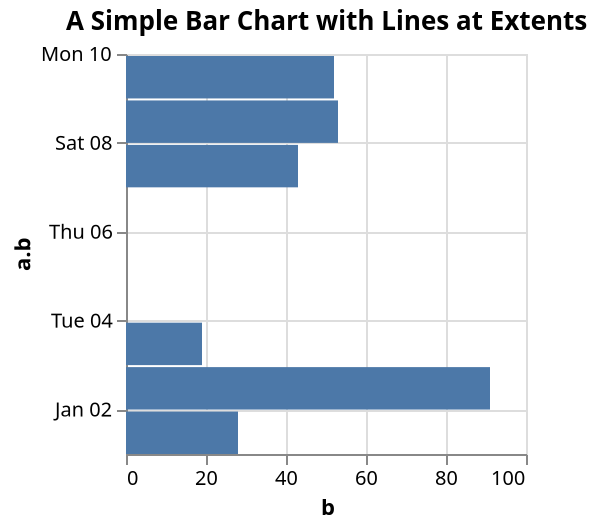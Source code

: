{
  "$schema": "https://vega.github.io/schema/vega/v5.json",
  "background": "white",
  "padding": 5,
  "width": 200,
  "height": 200,
  "title": {
    "text": "A Simple Bar Chart with Lines at Extents",
    "frame": "group"
  },
  "style": "cell",
  "data": [
    {
      "name": "source_0",
      "values": [
        {"a.b": "2022-01-01", "b": 28},
        {"a.b": "2022-01-04", "b.b": 55},
        {"a.b": "2022-01-07", "b": 43},
        {"a.b": "2022-01-02", "b": 91},
        {"a.b": "2022-01-05", "b.b": 81},
        {"a.b": "2022-01-08", "b": 53},
        {"a.b": "2022-01-03", "b": 19},
        {"a.b": "2022-01-06", "b.b": 87},
        {"a.b": "2022-01-09", "b": 52}
      ]
    },
    {
      "name": "data_0",
      "source": "source_0",
      "transform": [
        {"type": "formula", "expr": "toDate(datum[\"a.b\"])", "as": "a.b"},
        {
          "type": "formula",
          "expr": "utcOffset('date', datum['a.b'], 1)",
          "as": "a.b_end"
        },
        {
          "type": "stack",
          "groupby": ["a\\.b"],
          "field": "b",
          "sort": {"field": [], "order": []},
          "as": ["b_start", "b_end"],
          "offset": "zero"
        },
        {
          "type": "filter",
          "expr": "isValid(datum[\"b\"]) && isFinite(+datum[\"b\"]) && (isDate(datum[\"a.b\"]) || (isValid(datum[\"a.b\"]) && isFinite(+datum[\"a.b\"])))"
        }
      ]
    }
  ],
  "marks": [
    {
      "name": "marks",
      "type": "rect",
      "style": ["bar"],
      "from": {"data": "data_0"},
      "encode": {
        "update": {
          "fill": {"value": "#4c78a8"},
          "ariaRoleDescription": {"value": "bar"},
          "description": {
            "signal": "\"b: \" + (format(datum[\"b\"], \"\")) + \"; a.b: \" + (timeFormat(datum[\"a.b\"], timeUnitSpecifier([\"year\",\"month\",\"date\"], {\"year-month\":\"%b %Y \",\"year-month-date\":\"%b %d, %Y \"})))"
          },
          "x": {"scale": "x", "field": "b_end"},
          "x2": {"scale": "x", "field": "b_start"},
          "y2": {
            "scale": "y",
            "field": "a\\.b",
            "offset": {
              "signal": "0.5 + (abs(scale(\"y\", datum[\"a.b_end\"]) - scale(\"y\", datum[\"a.b\"])) < 0.25 ? 0.5 * (0.25 - (abs(scale(\"y\", datum[\"a.b_end\"]) - scale(\"y\", datum[\"a.b\"])))) : -0.5)"
            }
          },
          "y": {
            "scale": "y",
            "field": "a\\.b_end",
            "offset": {
              "signal": "0.5 + (abs(scale(\"y\", datum[\"a.b_end\"]) - scale(\"y\", datum[\"a.b\"])) < 0.25 ? -0.5 * (0.25 - (abs(scale(\"y\", datum[\"a.b_end\"]) - scale(\"y\", datum[\"a.b\"])))) : 0.5)"
            }
          }
        }
      }
    }
  ],
  "scales": [
    {
      "name": "x",
      "type": "linear",
      "domain": {"data": "data_0", "fields": ["b_start", "b_end"]},
      "range": [0, {"signal": "width"}],
      "nice": true,
      "zero": true
    },
    {
      "name": "y",
      "type": "utc",
      "domain": {"data": "data_0", "fields": ["a\\.b", "a\\.b_end"]},
      "range": [{"signal": "height"}, 0]
    }
  ],
  "axes": [
    {
      "scale": "x",
      "orient": "bottom",
      "gridScale": "y",
      "grid": true,
      "tickCount": {"signal": "ceil(width/40)"},
      "domain": false,
      "labels": false,
      "aria": false,
      "maxExtent": 0,
      "minExtent": 0,
      "ticks": false,
      "zindex": 0
    },
    {
      "scale": "y",
      "orient": "left",
      "gridScale": "x",
      "grid": true,
      "tickCount": {"signal": "ceil(height/40)"},
      "tickMinStep": {
        "signal": "datetime(2001, 0, 2, 0, 0, 0, 0) - datetime(2001, 0, 1, 0, 0, 0, 0)"
      },
      "domain": false,
      "labels": false,
      "aria": false,
      "maxExtent": 0,
      "minExtent": 0,
      "ticks": false,
      "zindex": 0
    },
    {
      "scale": "x",
      "orient": "bottom",
      "grid": false,
      "title": "b",
      "labelFlush": true,
      "labelOverlap": true,
      "tickCount": {"signal": "ceil(width/40)"},
      "zindex": 0
    },
    {
      "scale": "y",
      "orient": "left",
      "grid": false,
      "title": "a.b",
      "format": {},
      "labelOverlap": true,
      "tickCount": {"signal": "ceil(height/40)"},
      "tickMinStep": {
        "signal": "datetime(2001, 0, 2, 0, 0, 0, 0) - datetime(2001, 0, 1, 0, 0, 0, 0)"
      },
      "zindex": 0
    }
  ]
}
